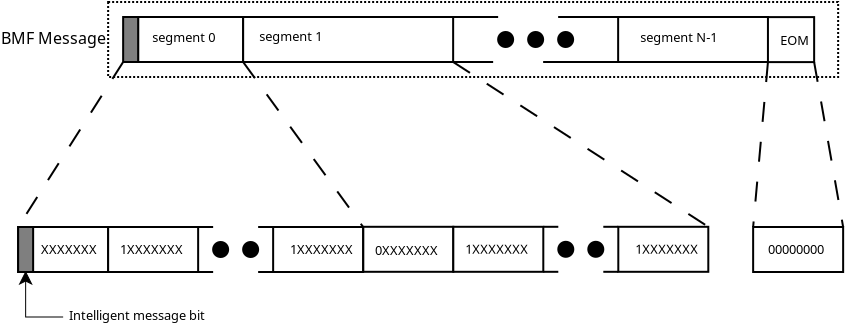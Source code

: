 <?xml version="1.0" encoding="UTF-8"?>
<dia:diagram xmlns:dia="http://www.lysator.liu.se/~alla/dia/"><dia:layer name="Background" visible="true"><dia:object type="Standard - Box" version="0" id="O0"><dia:attribute name="obj_pos"><dia:point val="3,9"/></dia:attribute><dia:attribute name="obj_bb"><dia:rectangle val="2.95,8.95;39.55,12.8"/></dia:attribute><dia:attribute name="elem_corner"><dia:point val="3,9"/></dia:attribute><dia:attribute name="elem_width"><dia:real val="36.5"/></dia:attribute><dia:attribute name="elem_height"><dia:real val="3.75"/></dia:attribute><dia:attribute name="show_background"><dia:boolean val="false"/></dia:attribute><dia:attribute name="line_style"><dia:enum val="4"/></dia:attribute></dia:object><dia:object type="Standard - Box" version="0" id="O1"><dia:attribute name="obj_pos"><dia:point val="4.5,9.75"/></dia:attribute><dia:attribute name="obj_bb"><dia:rectangle val="4.45,9.7;9.8,12.05"/></dia:attribute><dia:attribute name="elem_corner"><dia:point val="4.5,9.75"/></dia:attribute><dia:attribute name="elem_width"><dia:real val="5.25"/></dia:attribute><dia:attribute name="elem_height"><dia:real val="2.25"/></dia:attribute><dia:attribute name="show_background"><dia:boolean val="true"/></dia:attribute></dia:object><dia:object type="Standard - Box" version="0" id="O2"><dia:attribute name="obj_pos"><dia:point val="3.75,9.75"/></dia:attribute><dia:attribute name="obj_bb"><dia:rectangle val="3.7,9.7;4.55,12.05"/></dia:attribute><dia:attribute name="elem_corner"><dia:point val="3.75,9.75"/></dia:attribute><dia:attribute name="elem_width"><dia:real val="0.75"/></dia:attribute><dia:attribute name="elem_height"><dia:real val="2.25"/></dia:attribute><dia:attribute name="inner_color"><dia:color val="#7f7f7f"/></dia:attribute><dia:attribute name="show_background"><dia:boolean val="true"/></dia:attribute></dia:object><dia:object type="Standard - Box" version="0" id="O3"><dia:attribute name="obj_pos"><dia:point val="9.75,9.75"/></dia:attribute><dia:attribute name="obj_bb"><dia:rectangle val="9.7,9.7;20.3,12.05"/></dia:attribute><dia:attribute name="elem_corner"><dia:point val="9.75,9.75"/></dia:attribute><dia:attribute name="elem_width"><dia:real val="10.5"/></dia:attribute><dia:attribute name="elem_height"><dia:real val="2.25"/></dia:attribute><dia:attribute name="show_background"><dia:boolean val="true"/></dia:attribute></dia:object><dia:object type="Standard - Box" version="0" id="O4"><dia:attribute name="obj_pos"><dia:point val="28.5,9.75"/></dia:attribute><dia:attribute name="obj_bb"><dia:rectangle val="28.45,9.7;36.05,12.05"/></dia:attribute><dia:attribute name="elem_corner"><dia:point val="28.5,9.75"/></dia:attribute><dia:attribute name="elem_width"><dia:real val="7.5"/></dia:attribute><dia:attribute name="elem_height"><dia:real val="2.25"/></dia:attribute><dia:attribute name="show_background"><dia:boolean val="true"/></dia:attribute></dia:object><dia:object type="Standard - Ellipse" version="0" id="O5"><dia:attribute name="obj_pos"><dia:point val="22.5,10.5"/></dia:attribute><dia:attribute name="obj_bb"><dia:rectangle val="22.45,10.45;23.3,11.3"/></dia:attribute><dia:attribute name="elem_corner"><dia:point val="22.5,10.5"/></dia:attribute><dia:attribute name="elem_width"><dia:real val="0.75"/></dia:attribute><dia:attribute name="elem_height"><dia:real val="0.75"/></dia:attribute><dia:attribute name="inner_color"><dia:color val="#000000"/></dia:attribute></dia:object><dia:object type="Standard - Text" version="0" id="O6"><dia:attribute name="obj_pos"><dia:point val="5.2,11"/></dia:attribute><dia:attribute name="obj_bb"><dia:rectangle val="5.2,10.35;8.05,11.35"/></dia:attribute><dia:attribute name="text"><dia:composite type="text"><dia:attribute name="string"><dia:string>#segment 0#</dia:string></dia:attribute><dia:attribute name="font"><dia:font family="sans" style="0" name="Courier"/></dia:attribute><dia:attribute name="height"><dia:real val="0.8"/></dia:attribute><dia:attribute name="pos"><dia:point val="5.2,11"/></dia:attribute><dia:attribute name="color"><dia:color val="#000000"/></dia:attribute><dia:attribute name="alignment"><dia:enum val="0"/></dia:attribute></dia:composite></dia:attribute></dia:object><dia:object type="Standard - Ellipse" version="0" id="O7"><dia:attribute name="obj_pos"><dia:point val="24,10.5"/></dia:attribute><dia:attribute name="obj_bb"><dia:rectangle val="23.95,10.45;24.8,11.3"/></dia:attribute><dia:attribute name="elem_corner"><dia:point val="24,10.5"/></dia:attribute><dia:attribute name="elem_width"><dia:real val="0.75"/></dia:attribute><dia:attribute name="elem_height"><dia:real val="0.75"/></dia:attribute><dia:attribute name="inner_color"><dia:color val="#000000"/></dia:attribute></dia:object><dia:object type="Standard - Ellipse" version="0" id="O8"><dia:attribute name="obj_pos"><dia:point val="25.5,10.5"/></dia:attribute><dia:attribute name="obj_bb"><dia:rectangle val="25.45,10.45;26.3,11.3"/></dia:attribute><dia:attribute name="elem_corner"><dia:point val="25.5,10.5"/></dia:attribute><dia:attribute name="elem_width"><dia:real val="0.75"/></dia:attribute><dia:attribute name="elem_height"><dia:real val="0.75"/></dia:attribute><dia:attribute name="inner_color"><dia:color val="#000000"/></dia:attribute></dia:object><dia:object type="Standard - Line" version="0" id="O9"><dia:attribute name="obj_pos"><dia:point val="20.25,9.75"/></dia:attribute><dia:attribute name="obj_bb"><dia:rectangle val="20.2,9.7;22.55,9.8"/></dia:attribute><dia:attribute name="conn_endpoints"><dia:point val="20.25,9.75"/><dia:point val="22.5,9.75"/></dia:attribute><dia:attribute name="numcp"><dia:int val="1"/></dia:attribute><dia:connections><dia:connection handle="0" to="O3" connection="2"/></dia:connections></dia:object><dia:object type="Standard - Line" version="0" id="O10"><dia:attribute name="obj_pos"><dia:point val="20.25,12"/></dia:attribute><dia:attribute name="obj_bb"><dia:rectangle val="20.2,11.95;22.3,12.05"/></dia:attribute><dia:attribute name="conn_endpoints"><dia:point val="20.25,12"/><dia:point val="22.25,12"/></dia:attribute><dia:attribute name="numcp"><dia:int val="1"/></dia:attribute><dia:connections><dia:connection handle="0" to="O3" connection="7"/></dia:connections></dia:object><dia:object type="Standard - Line" version="0" id="O11"><dia:attribute name="obj_pos"><dia:point val="24.75,12"/></dia:attribute><dia:attribute name="obj_bb"><dia:rectangle val="24.7,11.95;28.55,12.05"/></dia:attribute><dia:attribute name="conn_endpoints"><dia:point val="24.75,12"/><dia:point val="28.5,12"/></dia:attribute><dia:attribute name="numcp"><dia:int val="1"/></dia:attribute><dia:connections><dia:connection handle="1" to="O4" connection="5"/></dia:connections></dia:object><dia:object type="Standard - Line" version="0" id="O12"><dia:attribute name="obj_pos"><dia:point val="25.5,9.75"/></dia:attribute><dia:attribute name="obj_bb"><dia:rectangle val="25.45,9.7;28.55,9.8"/></dia:attribute><dia:attribute name="conn_endpoints"><dia:point val="25.5,9.75"/><dia:point val="28.5,9.75"/></dia:attribute><dia:attribute name="numcp"><dia:int val="1"/></dia:attribute><dia:connections><dia:connection handle="1" to="O4" connection="0"/></dia:connections></dia:object><dia:object type="Standard - Text" version="0" id="O13"><dia:attribute name="obj_pos"><dia:point val="10.55,10.95"/></dia:attribute><dia:attribute name="obj_bb"><dia:rectangle val="10.55,10.3;13.4,11.3"/></dia:attribute><dia:attribute name="text"><dia:composite type="text"><dia:attribute name="string"><dia:string>#segment 1#</dia:string></dia:attribute><dia:attribute name="font"><dia:font family="sans" style="0" name="Courier"/></dia:attribute><dia:attribute name="height"><dia:real val="0.8"/></dia:attribute><dia:attribute name="pos"><dia:point val="10.55,10.95"/></dia:attribute><dia:attribute name="color"><dia:color val="#000000"/></dia:attribute><dia:attribute name="alignment"><dia:enum val="0"/></dia:attribute></dia:composite></dia:attribute></dia:object><dia:object type="Standard - Text" version="0" id="O14"><dia:attribute name="obj_pos"><dia:point val="29.6,11"/></dia:attribute><dia:attribute name="obj_bb"><dia:rectangle val="29.6,10.35;33.1,11.35"/></dia:attribute><dia:attribute name="text"><dia:composite type="text"><dia:attribute name="string"><dia:string>#segment N-1#</dia:string></dia:attribute><dia:attribute name="font"><dia:font family="sans" style="0" name="Courier"/></dia:attribute><dia:attribute name="height"><dia:real val="0.8"/></dia:attribute><dia:attribute name="pos"><dia:point val="29.6,11"/></dia:attribute><dia:attribute name="color"><dia:color val="#000000"/></dia:attribute><dia:attribute name="alignment"><dia:enum val="0"/></dia:attribute></dia:composite></dia:attribute></dia:object><dia:object type="Standard - Text" version="0" id="O15"><dia:attribute name="obj_pos"><dia:point val="-2.357,11.1"/></dia:attribute><dia:attribute name="obj_bb"><dia:rectangle val="-2.357,10.3;2.343,11.55"/></dia:attribute><dia:attribute name="text"><dia:composite type="text"><dia:attribute name="string"><dia:string>#BMF Message#</dia:string></dia:attribute><dia:attribute name="font"><dia:font family="sans" style="0" name="Courier"/></dia:attribute><dia:attribute name="height"><dia:real val="1"/></dia:attribute><dia:attribute name="pos"><dia:point val="-2.357,11.1"/></dia:attribute><dia:attribute name="color"><dia:color val="#000000"/></dia:attribute><dia:attribute name="alignment"><dia:enum val="0"/></dia:attribute></dia:composite></dia:attribute></dia:object><dia:object type="Standard - ZigZagLine" version="0" id="O16"><dia:attribute name="obj_pos"><dia:point val="-1.125,22.5"/></dia:attribute><dia:attribute name="obj_bb"><dia:rectangle val="-1.725,22.5;0.75,24.75"/></dia:attribute><dia:attribute name="orth_points"><dia:point val="-1.125,22.5"/><dia:point val="-1.125,24.75"/><dia:point val="0.75,24.75"/><dia:point val="0.75,24.75"/></dia:attribute><dia:attribute name="orth_orient"><dia:enum val="1"/><dia:enum val="0"/><dia:enum val="1"/></dia:attribute><dia:attribute name="line_width"><dia:real val="0"/></dia:attribute><dia:attribute name="start_arrow"><dia:enum val="22"/></dia:attribute><dia:attribute name="start_arrow_length"><dia:real val="0.6"/></dia:attribute><dia:attribute name="start_arrow_width"><dia:real val="0.6"/></dia:attribute><dia:connections><dia:connection handle="0" to="O31" connection="6"/></dia:connections></dia:object><dia:object type="Standard - Text" version="0" id="O17"><dia:attribute name="obj_pos"><dia:point val="1.043,24.9"/></dia:attribute><dia:attribute name="obj_bb"><dia:rectangle val="1.043,24.25;7.143,25.25"/></dia:attribute><dia:attribute name="text"><dia:composite type="text"><dia:attribute name="string"><dia:string>#Intelligent message bit#</dia:string></dia:attribute><dia:attribute name="font"><dia:font family="sans" style="0" name="Courier"/></dia:attribute><dia:attribute name="height"><dia:real val="0.8"/></dia:attribute><dia:attribute name="pos"><dia:point val="1.043,24.9"/></dia:attribute><dia:attribute name="color"><dia:color val="#000000"/></dia:attribute><dia:attribute name="alignment"><dia:enum val="0"/></dia:attribute></dia:composite></dia:attribute></dia:object><dia:object type="Standard - Box" version="0" id="O18"><dia:attribute name="obj_pos"><dia:point val="35.99,9.755"/></dia:attribute><dia:attribute name="obj_bb"><dia:rectangle val="35.94,9.705;38.35,12.055"/></dia:attribute><dia:attribute name="elem_corner"><dia:point val="35.99,9.755"/></dia:attribute><dia:attribute name="elem_width"><dia:real val="2.31"/></dia:attribute><dia:attribute name="elem_height"><dia:real val="2.25"/></dia:attribute><dia:attribute name="show_background"><dia:boolean val="true"/></dia:attribute></dia:object><dia:object type="Standard - Text" version="0" id="O19"><dia:attribute name="obj_pos"><dia:point val="36.6,11.15"/></dia:attribute><dia:attribute name="obj_bb"><dia:rectangle val="36.6,10.5;38,11.5"/></dia:attribute><dia:attribute name="text"><dia:composite type="text"><dia:attribute name="string"><dia:string>#EOM#</dia:string></dia:attribute><dia:attribute name="font"><dia:font family="sans" style="0" name="Courier"/></dia:attribute><dia:attribute name="height"><dia:real val="0.8"/></dia:attribute><dia:attribute name="pos"><dia:point val="36.6,11.15"/></dia:attribute><dia:attribute name="color"><dia:color val="#000000"/></dia:attribute><dia:attribute name="alignment"><dia:enum val="0"/></dia:attribute></dia:composite></dia:attribute></dia:object><dia:object type="Standard - Line" version="0" id="O20"><dia:attribute name="obj_pos"><dia:point val="3.75,12"/></dia:attribute><dia:attribute name="obj_bb"><dia:rectangle val="-1.569,11.931;3.819,20.319"/></dia:attribute><dia:attribute name="conn_endpoints"><dia:point val="3.75,12"/><dia:point val="-1.5,20.25"/></dia:attribute><dia:attribute name="numcp"><dia:int val="1"/></dia:attribute><dia:attribute name="line_style"><dia:enum val="1"/></dia:attribute><dia:connections><dia:connection handle="0" to="O2" connection="5"/><dia:connection handle="1" to="O22" connection="0"/></dia:connections></dia:object><dia:object type="Standard - Line" version="0" id="O21"><dia:attribute name="obj_pos"><dia:point val="9.75,12"/></dia:attribute><dia:attribute name="obj_bb"><dia:rectangle val="9.68,11.93;15.82,20.32"/></dia:attribute><dia:attribute name="conn_endpoints"><dia:point val="9.75,12"/><dia:point val="15.75,20.25"/></dia:attribute><dia:attribute name="numcp"><dia:int val="1"/></dia:attribute><dia:attribute name="line_style"><dia:enum val="1"/></dia:attribute><dia:connections><dia:connection handle="0" to="O1" connection="7"/><dia:connection handle="1" to="O24" connection="2"/></dia:connections></dia:object><dia:object type="Standard - Box" version="0" id="O22"><dia:attribute name="obj_pos"><dia:point val="-1.5,20.25"/></dia:attribute><dia:attribute name="obj_bb"><dia:rectangle val="-1.55,20.2;3.05,22.55"/></dia:attribute><dia:attribute name="elem_corner"><dia:point val="-1.5,20.25"/></dia:attribute><dia:attribute name="elem_width"><dia:real val="4.5"/></dia:attribute><dia:attribute name="elem_height"><dia:real val="2.25"/></dia:attribute><dia:attribute name="show_background"><dia:boolean val="true"/></dia:attribute></dia:object><dia:object type="Standard - Box" version="0" id="O23"><dia:attribute name="obj_pos"><dia:point val="3,20.25"/></dia:attribute><dia:attribute name="obj_bb"><dia:rectangle val="2.95,20.2;7.55,22.55"/></dia:attribute><dia:attribute name="elem_corner"><dia:point val="3,20.25"/></dia:attribute><dia:attribute name="elem_width"><dia:real val="4.5"/></dia:attribute><dia:attribute name="elem_height"><dia:real val="2.25"/></dia:attribute><dia:attribute name="show_background"><dia:boolean val="true"/></dia:attribute></dia:object><dia:object type="Standard - Box" version="0" id="O24"><dia:attribute name="obj_pos"><dia:point val="11.25,20.25"/></dia:attribute><dia:attribute name="obj_bb"><dia:rectangle val="11.2,20.2;15.8,22.55"/></dia:attribute><dia:attribute name="elem_corner"><dia:point val="11.25,20.25"/></dia:attribute><dia:attribute name="elem_width"><dia:real val="4.5"/></dia:attribute><dia:attribute name="elem_height"><dia:real val="2.25"/></dia:attribute><dia:attribute name="show_background"><dia:boolean val="true"/></dia:attribute></dia:object><dia:object type="Standard - Line" version="0" id="O25"><dia:attribute name="obj_pos"><dia:point val="8.25,20.25"/></dia:attribute><dia:attribute name="obj_bb"><dia:rectangle val="7.45,20.2;8.3,20.3"/></dia:attribute><dia:attribute name="conn_endpoints"><dia:point val="8.25,20.25"/><dia:point val="7.5,20.25"/></dia:attribute><dia:attribute name="numcp"><dia:int val="1"/></dia:attribute><dia:connections><dia:connection handle="1" to="O23" connection="2"/></dia:connections></dia:object><dia:object type="Standard - Line" version="0" id="O26"><dia:attribute name="obj_pos"><dia:point val="8.25,22.5"/></dia:attribute><dia:attribute name="obj_bb"><dia:rectangle val="7.45,22.45;8.3,22.55"/></dia:attribute><dia:attribute name="conn_endpoints"><dia:point val="8.25,22.5"/><dia:point val="7.5,22.5"/></dia:attribute><dia:attribute name="numcp"><dia:int val="1"/></dia:attribute><dia:connections><dia:connection handle="1" to="O23" connection="7"/></dia:connections></dia:object><dia:object type="Standard - Line" version="0" id="O27"><dia:attribute name="obj_pos"><dia:point val="10.5,22.5"/></dia:attribute><dia:attribute name="obj_bb"><dia:rectangle val="10.45,22.45;11.3,22.55"/></dia:attribute><dia:attribute name="conn_endpoints"><dia:point val="10.5,22.5"/><dia:point val="11.25,22.5"/></dia:attribute><dia:attribute name="numcp"><dia:int val="1"/></dia:attribute><dia:connections><dia:connection handle="1" to="O24" connection="5"/></dia:connections></dia:object><dia:object type="Standard - Line" version="0" id="O28"><dia:attribute name="obj_pos"><dia:point val="10.5,20.25"/></dia:attribute><dia:attribute name="obj_bb"><dia:rectangle val="10.45,20.2;11.3,20.3"/></dia:attribute><dia:attribute name="conn_endpoints"><dia:point val="10.5,20.25"/><dia:point val="11.25,20.25"/></dia:attribute><dia:attribute name="numcp"><dia:int val="1"/></dia:attribute><dia:connections><dia:connection handle="1" to="O24" connection="0"/></dia:connections></dia:object><dia:object type="Standard - Ellipse" version="0" id="O29"><dia:attribute name="obj_pos"><dia:point val="8.25,21"/></dia:attribute><dia:attribute name="obj_bb"><dia:rectangle val="8.2,20.95;9.05,21.8"/></dia:attribute><dia:attribute name="elem_corner"><dia:point val="8.25,21"/></dia:attribute><dia:attribute name="elem_width"><dia:real val="0.75"/></dia:attribute><dia:attribute name="elem_height"><dia:real val="0.75"/></dia:attribute><dia:attribute name="inner_color"><dia:color val="#000000"/></dia:attribute></dia:object><dia:object type="Standard - Ellipse" version="0" id="O30"><dia:attribute name="obj_pos"><dia:point val="9.75,21"/></dia:attribute><dia:attribute name="obj_bb"><dia:rectangle val="9.7,20.95;10.55,21.8"/></dia:attribute><dia:attribute name="elem_corner"><dia:point val="9.75,21"/></dia:attribute><dia:attribute name="elem_width"><dia:real val="0.75"/></dia:attribute><dia:attribute name="elem_height"><dia:real val="0.75"/></dia:attribute><dia:attribute name="inner_color"><dia:color val="#000000"/></dia:attribute></dia:object><dia:object type="Standard - Box" version="0" id="O31"><dia:attribute name="obj_pos"><dia:point val="-1.5,20.25"/></dia:attribute><dia:attribute name="obj_bb"><dia:rectangle val="-1.55,20.2;-0.7,22.55"/></dia:attribute><dia:attribute name="elem_corner"><dia:point val="-1.5,20.25"/></dia:attribute><dia:attribute name="elem_width"><dia:real val="0.75"/></dia:attribute><dia:attribute name="elem_height"><dia:real val="2.25"/></dia:attribute><dia:attribute name="inner_color"><dia:color val="#7f7f7f"/></dia:attribute><dia:attribute name="show_background"><dia:boolean val="true"/></dia:attribute></dia:object><dia:object type="Standard - Text" version="0" id="O32"><dia:attribute name="obj_pos"><dia:point val="-0.75,21.375"/></dia:attribute><dia:attribute name="obj_bb"><dia:rectangle val="-0.75,20.725;-0.75,21.725"/></dia:attribute><dia:attribute name="text"><dia:composite type="text"><dia:attribute name="string"><dia:string>##</dia:string></dia:attribute><dia:attribute name="font"><dia:font family="sans" style="0" name="Courier"/></dia:attribute><dia:attribute name="height"><dia:real val="0.8"/></dia:attribute><dia:attribute name="pos"><dia:point val="-0.75,21.375"/></dia:attribute><dia:attribute name="color"><dia:color val="#000000"/></dia:attribute><dia:attribute name="alignment"><dia:enum val="0"/></dia:attribute></dia:composite></dia:attribute><dia:connections><dia:connection handle="0" to="O31" connection="4"/></dia:connections></dia:object><dia:object type="Standard - Text" version="0" id="O33"><dia:attribute name="obj_pos"><dia:point val="-0.357,21.6"/></dia:attribute><dia:attribute name="obj_bb"><dia:rectangle val="-0.357,20.929;2.464,21.992"/></dia:attribute><dia:attribute name="text"><dia:composite type="text"><dia:attribute name="string"><dia:string>#XXXXXXX#</dia:string></dia:attribute><dia:attribute name="font"><dia:font family="sans" style="0" name="Courier"/></dia:attribute><dia:attribute name="height"><dia:real val="0.8"/></dia:attribute><dia:attribute name="pos"><dia:point val="-0.357,21.6"/></dia:attribute><dia:attribute name="color"><dia:color val="#000000"/></dia:attribute><dia:attribute name="alignment"><dia:enum val="0"/></dia:attribute></dia:composite></dia:attribute></dia:object><dia:object type="Standard - Text" version="0" id="O34"><dia:attribute name="obj_pos"><dia:point val="3.593,21.6"/></dia:attribute><dia:attribute name="obj_bb"><dia:rectangle val="3.593,20.95;6.743,21.95"/></dia:attribute><dia:attribute name="text"><dia:composite type="text"><dia:attribute name="string"><dia:string>#1XXXXXXX#</dia:string></dia:attribute><dia:attribute name="font"><dia:font family="sans" style="0" name="Courier"/></dia:attribute><dia:attribute name="height"><dia:real val="0.8"/></dia:attribute><dia:attribute name="pos"><dia:point val="3.593,21.6"/></dia:attribute><dia:attribute name="color"><dia:color val="#000000"/></dia:attribute><dia:attribute name="alignment"><dia:enum val="0"/></dia:attribute></dia:composite></dia:attribute></dia:object><dia:object type="Standard - Text" version="0" id="O35"><dia:attribute name="obj_pos"><dia:point val="12.092,21.6"/></dia:attribute><dia:attribute name="obj_bb"><dia:rectangle val="12.092,20.929;15.264,21.992"/></dia:attribute><dia:attribute name="text"><dia:composite type="text"><dia:attribute name="string"><dia:string>#1XXXXXXX#</dia:string></dia:attribute><dia:attribute name="font"><dia:font family="sans" style="0" name="Courier"/></dia:attribute><dia:attribute name="height"><dia:real val="0.8"/></dia:attribute><dia:attribute name="pos"><dia:point val="12.092,21.6"/></dia:attribute><dia:attribute name="color"><dia:color val="#000000"/></dia:attribute><dia:attribute name="alignment"><dia:enum val="0"/></dia:attribute></dia:composite></dia:attribute></dia:object><dia:object type="Standard - Box" version="0" id="O36"><dia:attribute name="obj_pos"><dia:point val="35.25,20.25"/></dia:attribute><dia:attribute name="obj_bb"><dia:rectangle val="35.2,20.2;39.8,22.55"/></dia:attribute><dia:attribute name="elem_corner"><dia:point val="35.25,20.25"/></dia:attribute><dia:attribute name="elem_width"><dia:real val="4.5"/></dia:attribute><dia:attribute name="elem_height"><dia:real val="2.25"/></dia:attribute><dia:attribute name="show_background"><dia:boolean val="true"/></dia:attribute></dia:object><dia:object type="Standard - Text" version="0" id="O37"><dia:attribute name="obj_pos"><dia:point val="35.992,21.6"/></dia:attribute><dia:attribute name="obj_bb"><dia:rectangle val="35.992,20.95;38.792,21.95"/></dia:attribute><dia:attribute name="text"><dia:composite type="text"><dia:attribute name="string"><dia:string>#00000000#</dia:string></dia:attribute><dia:attribute name="font"><dia:font family="sans" style="0" name="Courier"/></dia:attribute><dia:attribute name="height"><dia:real val="0.8"/></dia:attribute><dia:attribute name="pos"><dia:point val="35.992,21.6"/></dia:attribute><dia:attribute name="color"><dia:color val="#000000"/></dia:attribute><dia:attribute name="alignment"><dia:enum val="0"/></dia:attribute></dia:composite></dia:attribute></dia:object><dia:object type="Standard - Line" version="0" id="O38"><dia:attribute name="obj_pos"><dia:point val="35.99,12.005"/></dia:attribute><dia:attribute name="obj_bb"><dia:rectangle val="35.196,11.951;36.044,20.304"/></dia:attribute><dia:attribute name="conn_endpoints"><dia:point val="35.99,12.005"/><dia:point val="35.25,20.25"/></dia:attribute><dia:attribute name="numcp"><dia:int val="1"/></dia:attribute><dia:attribute name="line_style"><dia:enum val="1"/></dia:attribute><dia:connections><dia:connection handle="0" to="O18" connection="5"/><dia:connection handle="1" to="O36" connection="0"/></dia:connections></dia:object><dia:object type="Standard - Line" version="0" id="O39"><dia:attribute name="obj_pos"><dia:point val="38.3,12.005"/></dia:attribute><dia:attribute name="obj_bb"><dia:rectangle val="38.242,11.947;39.808,20.308"/></dia:attribute><dia:attribute name="conn_endpoints"><dia:point val="38.3,12.005"/><dia:point val="39.75,20.25"/></dia:attribute><dia:attribute name="numcp"><dia:int val="1"/></dia:attribute><dia:attribute name="line_style"><dia:enum val="1"/></dia:attribute><dia:connections><dia:connection handle="0" to="O18" connection="7"/><dia:connection handle="1" to="O36" connection="2"/></dia:connections></dia:object><dia:object type="Standard - Box" version="0" id="O40"><dia:attribute name="obj_pos"><dia:point val="15.758,20.24"/></dia:attribute><dia:attribute name="obj_bb"><dia:rectangle val="15.707,20.19;20.308,22.54"/></dia:attribute><dia:attribute name="elem_corner"><dia:point val="15.758,20.24"/></dia:attribute><dia:attribute name="elem_width"><dia:real val="4.5"/></dia:attribute><dia:attribute name="elem_height"><dia:real val="2.25"/></dia:attribute><dia:attribute name="show_background"><dia:boolean val="true"/></dia:attribute></dia:object><dia:object type="Standard - Box" version="0" id="O41"><dia:attribute name="obj_pos"><dia:point val="20.258,20.24"/></dia:attribute><dia:attribute name="obj_bb"><dia:rectangle val="20.207,20.19;24.808,22.54"/></dia:attribute><dia:attribute name="elem_corner"><dia:point val="20.258,20.24"/></dia:attribute><dia:attribute name="elem_width"><dia:real val="4.5"/></dia:attribute><dia:attribute name="elem_height"><dia:real val="2.25"/></dia:attribute><dia:attribute name="show_background"><dia:boolean val="true"/></dia:attribute></dia:object><dia:object type="Standard - Box" version="0" id="O42"><dia:attribute name="obj_pos"><dia:point val="28.508,20.24"/></dia:attribute><dia:attribute name="obj_bb"><dia:rectangle val="28.457,20.19;33.057,22.54"/></dia:attribute><dia:attribute name="elem_corner"><dia:point val="28.508,20.24"/></dia:attribute><dia:attribute name="elem_width"><dia:real val="4.5"/></dia:attribute><dia:attribute name="elem_height"><dia:real val="2.25"/></dia:attribute><dia:attribute name="show_background"><dia:boolean val="true"/></dia:attribute></dia:object><dia:object type="Standard - Line" version="0" id="O43"><dia:attribute name="obj_pos"><dia:point val="25.508,20.24"/></dia:attribute><dia:attribute name="obj_bb"><dia:rectangle val="24.707,20.19;25.558,20.29"/></dia:attribute><dia:attribute name="conn_endpoints"><dia:point val="25.508,20.24"/><dia:point val="24.758,20.24"/></dia:attribute><dia:attribute name="numcp"><dia:int val="1"/></dia:attribute><dia:connections><dia:connection handle="1" to="O41" connection="2"/></dia:connections></dia:object><dia:object type="Standard - Line" version="0" id="O44"><dia:attribute name="obj_pos"><dia:point val="25.508,22.49"/></dia:attribute><dia:attribute name="obj_bb"><dia:rectangle val="24.707,22.44;25.558,22.54"/></dia:attribute><dia:attribute name="conn_endpoints"><dia:point val="25.508,22.49"/><dia:point val="24.758,22.49"/></dia:attribute><dia:attribute name="numcp"><dia:int val="1"/></dia:attribute><dia:connections><dia:connection handle="1" to="O41" connection="7"/></dia:connections></dia:object><dia:object type="Standard - Line" version="0" id="O45"><dia:attribute name="obj_pos"><dia:point val="27.758,22.49"/></dia:attribute><dia:attribute name="obj_bb"><dia:rectangle val="27.707,22.44;28.558,22.54"/></dia:attribute><dia:attribute name="conn_endpoints"><dia:point val="27.758,22.49"/><dia:point val="28.508,22.49"/></dia:attribute><dia:attribute name="numcp"><dia:int val="1"/></dia:attribute><dia:connections><dia:connection handle="1" to="O42" connection="5"/></dia:connections></dia:object><dia:object type="Standard - Line" version="0" id="O46"><dia:attribute name="obj_pos"><dia:point val="27.758,20.24"/></dia:attribute><dia:attribute name="obj_bb"><dia:rectangle val="27.707,20.19;28.558,20.29"/></dia:attribute><dia:attribute name="conn_endpoints"><dia:point val="27.758,20.24"/><dia:point val="28.508,20.24"/></dia:attribute><dia:attribute name="numcp"><dia:int val="1"/></dia:attribute><dia:connections><dia:connection handle="1" to="O42" connection="0"/></dia:connections></dia:object><dia:object type="Standard - Ellipse" version="0" id="O47"><dia:attribute name="obj_pos"><dia:point val="25.508,20.99"/></dia:attribute><dia:attribute name="obj_bb"><dia:rectangle val="25.457,20.94;26.308,21.79"/></dia:attribute><dia:attribute name="elem_corner"><dia:point val="25.508,20.99"/></dia:attribute><dia:attribute name="elem_width"><dia:real val="0.75"/></dia:attribute><dia:attribute name="elem_height"><dia:real val="0.75"/></dia:attribute><dia:attribute name="inner_color"><dia:color val="#000000"/></dia:attribute></dia:object><dia:object type="Standard - Ellipse" version="0" id="O48"><dia:attribute name="obj_pos"><dia:point val="27.008,20.99"/></dia:attribute><dia:attribute name="obj_bb"><dia:rectangle val="26.957,20.94;27.808,21.79"/></dia:attribute><dia:attribute name="elem_corner"><dia:point val="27.008,20.99"/></dia:attribute><dia:attribute name="elem_width"><dia:real val="0.75"/></dia:attribute><dia:attribute name="elem_height"><dia:real val="0.75"/></dia:attribute><dia:attribute name="inner_color"><dia:color val="#000000"/></dia:attribute></dia:object><dia:object type="Standard - Text" version="0" id="O49"><dia:attribute name="obj_pos"><dia:point val="16.508,21.365"/></dia:attribute><dia:attribute name="obj_bb"><dia:rectangle val="16.508,20.715;16.508,21.715"/></dia:attribute><dia:attribute name="text"><dia:composite type="text"><dia:attribute name="string"><dia:string>##</dia:string></dia:attribute><dia:attribute name="font"><dia:font family="sans" style="0" name="Courier"/></dia:attribute><dia:attribute name="height"><dia:real val="0.8"/></dia:attribute><dia:attribute name="pos"><dia:point val="16.508,21.365"/></dia:attribute><dia:attribute name="color"><dia:color val="#000000"/></dia:attribute><dia:attribute name="alignment"><dia:enum val="0"/></dia:attribute></dia:composite></dia:attribute></dia:object><dia:object type="Standard - Text" version="0" id="O50"><dia:attribute name="obj_pos"><dia:point val="16.343,21.65"/></dia:attribute><dia:attribute name="obj_bb"><dia:rectangle val="16.343,21;19.492,22"/></dia:attribute><dia:attribute name="text"><dia:composite type="text"><dia:attribute name="string"><dia:string>#0XXXXXXX#</dia:string></dia:attribute><dia:attribute name="font"><dia:font family="sans" style="0" name="Courier"/></dia:attribute><dia:attribute name="height"><dia:real val="0.8"/></dia:attribute><dia:attribute name="pos"><dia:point val="16.343,21.65"/></dia:attribute><dia:attribute name="color"><dia:color val="#000000"/></dia:attribute><dia:attribute name="alignment"><dia:enum val="0"/></dia:attribute></dia:composite></dia:attribute></dia:object><dia:object type="Standard - Text" version="0" id="O51"><dia:attribute name="obj_pos"><dia:point val="20.85,21.59"/></dia:attribute><dia:attribute name="obj_bb"><dia:rectangle val="20.85,20.919;24.021,21.983"/></dia:attribute><dia:attribute name="text"><dia:composite type="text"><dia:attribute name="string"><dia:string>#1XXXXXXX#</dia:string></dia:attribute><dia:attribute name="font"><dia:font family="sans" style="0" name="Courier"/></dia:attribute><dia:attribute name="height"><dia:real val="0.8"/></dia:attribute><dia:attribute name="pos"><dia:point val="20.85,21.59"/></dia:attribute><dia:attribute name="color"><dia:color val="#000000"/></dia:attribute><dia:attribute name="alignment"><dia:enum val="0"/></dia:attribute></dia:composite></dia:attribute></dia:object><dia:object type="Standard - Text" version="0" id="O52"><dia:attribute name="obj_pos"><dia:point val="29.35,21.59"/></dia:attribute><dia:attribute name="obj_bb"><dia:rectangle val="29.35,20.94;32.5,21.94"/></dia:attribute><dia:attribute name="text"><dia:composite type="text"><dia:attribute name="string"><dia:string>#1XXXXXXX#</dia:string></dia:attribute><dia:attribute name="font"><dia:font family="sans" style="0" name="Courier"/></dia:attribute><dia:attribute name="height"><dia:real val="0.8"/></dia:attribute><dia:attribute name="pos"><dia:point val="29.35,21.59"/></dia:attribute><dia:attribute name="color"><dia:color val="#000000"/></dia:attribute><dia:attribute name="alignment"><dia:enum val="0"/></dia:attribute></dia:composite></dia:attribute></dia:object><dia:object type="Standard - Line" version="0" id="O53"><dia:attribute name="obj_pos"><dia:point val="20.25,12"/></dia:attribute><dia:attribute name="obj_bb"><dia:rectangle val="20.181,11.931;33.077,20.309"/></dia:attribute><dia:attribute name="conn_endpoints"><dia:point val="20.25,12"/><dia:point val="33.008,20.24"/></dia:attribute><dia:attribute name="numcp"><dia:int val="1"/></dia:attribute><dia:attribute name="line_style"><dia:enum val="1"/></dia:attribute><dia:connections><dia:connection handle="0" to="O3" connection="7"/><dia:connection handle="1" to="O42" connection="2"/></dia:connections></dia:object></dia:layer></dia:diagram>
